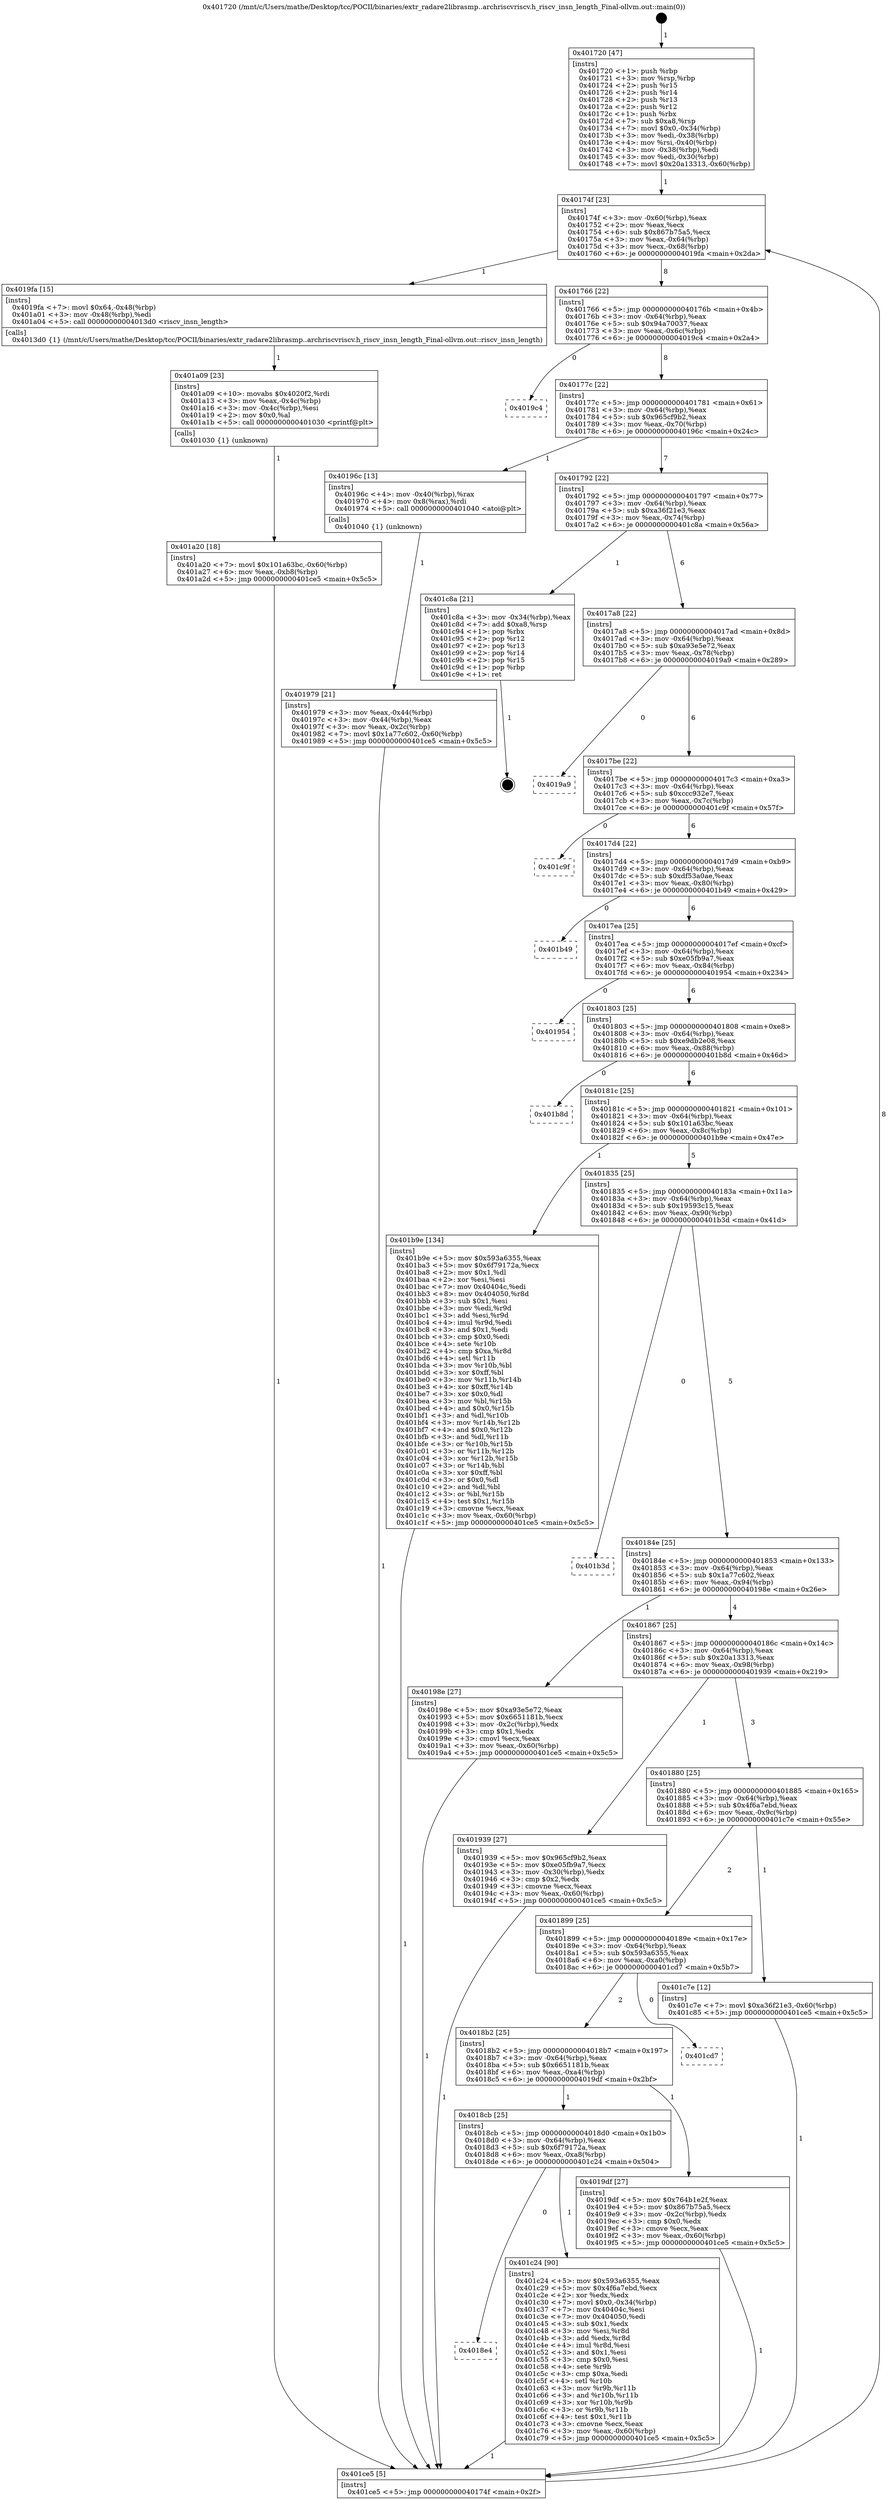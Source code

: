 digraph "0x401720" {
  label = "0x401720 (/mnt/c/Users/mathe/Desktop/tcc/POCII/binaries/extr_radare2librasmp..archriscvriscv.h_riscv_insn_length_Final-ollvm.out::main(0))"
  labelloc = "t"
  node[shape=record]

  Entry [label="",width=0.3,height=0.3,shape=circle,fillcolor=black,style=filled]
  "0x40174f" [label="{
     0x40174f [23]\l
     | [instrs]\l
     &nbsp;&nbsp;0x40174f \<+3\>: mov -0x60(%rbp),%eax\l
     &nbsp;&nbsp;0x401752 \<+2\>: mov %eax,%ecx\l
     &nbsp;&nbsp;0x401754 \<+6\>: sub $0x867b75a5,%ecx\l
     &nbsp;&nbsp;0x40175a \<+3\>: mov %eax,-0x64(%rbp)\l
     &nbsp;&nbsp;0x40175d \<+3\>: mov %ecx,-0x68(%rbp)\l
     &nbsp;&nbsp;0x401760 \<+6\>: je 00000000004019fa \<main+0x2da\>\l
  }"]
  "0x4019fa" [label="{
     0x4019fa [15]\l
     | [instrs]\l
     &nbsp;&nbsp;0x4019fa \<+7\>: movl $0x64,-0x48(%rbp)\l
     &nbsp;&nbsp;0x401a01 \<+3\>: mov -0x48(%rbp),%edi\l
     &nbsp;&nbsp;0x401a04 \<+5\>: call 00000000004013d0 \<riscv_insn_length\>\l
     | [calls]\l
     &nbsp;&nbsp;0x4013d0 \{1\} (/mnt/c/Users/mathe/Desktop/tcc/POCII/binaries/extr_radare2librasmp..archriscvriscv.h_riscv_insn_length_Final-ollvm.out::riscv_insn_length)\l
  }"]
  "0x401766" [label="{
     0x401766 [22]\l
     | [instrs]\l
     &nbsp;&nbsp;0x401766 \<+5\>: jmp 000000000040176b \<main+0x4b\>\l
     &nbsp;&nbsp;0x40176b \<+3\>: mov -0x64(%rbp),%eax\l
     &nbsp;&nbsp;0x40176e \<+5\>: sub $0x94a70037,%eax\l
     &nbsp;&nbsp;0x401773 \<+3\>: mov %eax,-0x6c(%rbp)\l
     &nbsp;&nbsp;0x401776 \<+6\>: je 00000000004019c4 \<main+0x2a4\>\l
  }"]
  Exit [label="",width=0.3,height=0.3,shape=circle,fillcolor=black,style=filled,peripheries=2]
  "0x4019c4" [label="{
     0x4019c4\l
  }", style=dashed]
  "0x40177c" [label="{
     0x40177c [22]\l
     | [instrs]\l
     &nbsp;&nbsp;0x40177c \<+5\>: jmp 0000000000401781 \<main+0x61\>\l
     &nbsp;&nbsp;0x401781 \<+3\>: mov -0x64(%rbp),%eax\l
     &nbsp;&nbsp;0x401784 \<+5\>: sub $0x965cf9b2,%eax\l
     &nbsp;&nbsp;0x401789 \<+3\>: mov %eax,-0x70(%rbp)\l
     &nbsp;&nbsp;0x40178c \<+6\>: je 000000000040196c \<main+0x24c\>\l
  }"]
  "0x4018e4" [label="{
     0x4018e4\l
  }", style=dashed]
  "0x40196c" [label="{
     0x40196c [13]\l
     | [instrs]\l
     &nbsp;&nbsp;0x40196c \<+4\>: mov -0x40(%rbp),%rax\l
     &nbsp;&nbsp;0x401970 \<+4\>: mov 0x8(%rax),%rdi\l
     &nbsp;&nbsp;0x401974 \<+5\>: call 0000000000401040 \<atoi@plt\>\l
     | [calls]\l
     &nbsp;&nbsp;0x401040 \{1\} (unknown)\l
  }"]
  "0x401792" [label="{
     0x401792 [22]\l
     | [instrs]\l
     &nbsp;&nbsp;0x401792 \<+5\>: jmp 0000000000401797 \<main+0x77\>\l
     &nbsp;&nbsp;0x401797 \<+3\>: mov -0x64(%rbp),%eax\l
     &nbsp;&nbsp;0x40179a \<+5\>: sub $0xa36f21e3,%eax\l
     &nbsp;&nbsp;0x40179f \<+3\>: mov %eax,-0x74(%rbp)\l
     &nbsp;&nbsp;0x4017a2 \<+6\>: je 0000000000401c8a \<main+0x56a\>\l
  }"]
  "0x401c24" [label="{
     0x401c24 [90]\l
     | [instrs]\l
     &nbsp;&nbsp;0x401c24 \<+5\>: mov $0x593a6355,%eax\l
     &nbsp;&nbsp;0x401c29 \<+5\>: mov $0x4f6a7ebd,%ecx\l
     &nbsp;&nbsp;0x401c2e \<+2\>: xor %edx,%edx\l
     &nbsp;&nbsp;0x401c30 \<+7\>: movl $0x0,-0x34(%rbp)\l
     &nbsp;&nbsp;0x401c37 \<+7\>: mov 0x40404c,%esi\l
     &nbsp;&nbsp;0x401c3e \<+7\>: mov 0x404050,%edi\l
     &nbsp;&nbsp;0x401c45 \<+3\>: sub $0x1,%edx\l
     &nbsp;&nbsp;0x401c48 \<+3\>: mov %esi,%r8d\l
     &nbsp;&nbsp;0x401c4b \<+3\>: add %edx,%r8d\l
     &nbsp;&nbsp;0x401c4e \<+4\>: imul %r8d,%esi\l
     &nbsp;&nbsp;0x401c52 \<+3\>: and $0x1,%esi\l
     &nbsp;&nbsp;0x401c55 \<+3\>: cmp $0x0,%esi\l
     &nbsp;&nbsp;0x401c58 \<+4\>: sete %r9b\l
     &nbsp;&nbsp;0x401c5c \<+3\>: cmp $0xa,%edi\l
     &nbsp;&nbsp;0x401c5f \<+4\>: setl %r10b\l
     &nbsp;&nbsp;0x401c63 \<+3\>: mov %r9b,%r11b\l
     &nbsp;&nbsp;0x401c66 \<+3\>: and %r10b,%r11b\l
     &nbsp;&nbsp;0x401c69 \<+3\>: xor %r10b,%r9b\l
     &nbsp;&nbsp;0x401c6c \<+3\>: or %r9b,%r11b\l
     &nbsp;&nbsp;0x401c6f \<+4\>: test $0x1,%r11b\l
     &nbsp;&nbsp;0x401c73 \<+3\>: cmovne %ecx,%eax\l
     &nbsp;&nbsp;0x401c76 \<+3\>: mov %eax,-0x60(%rbp)\l
     &nbsp;&nbsp;0x401c79 \<+5\>: jmp 0000000000401ce5 \<main+0x5c5\>\l
  }"]
  "0x401c8a" [label="{
     0x401c8a [21]\l
     | [instrs]\l
     &nbsp;&nbsp;0x401c8a \<+3\>: mov -0x34(%rbp),%eax\l
     &nbsp;&nbsp;0x401c8d \<+7\>: add $0xa8,%rsp\l
     &nbsp;&nbsp;0x401c94 \<+1\>: pop %rbx\l
     &nbsp;&nbsp;0x401c95 \<+2\>: pop %r12\l
     &nbsp;&nbsp;0x401c97 \<+2\>: pop %r13\l
     &nbsp;&nbsp;0x401c99 \<+2\>: pop %r14\l
     &nbsp;&nbsp;0x401c9b \<+2\>: pop %r15\l
     &nbsp;&nbsp;0x401c9d \<+1\>: pop %rbp\l
     &nbsp;&nbsp;0x401c9e \<+1\>: ret\l
  }"]
  "0x4017a8" [label="{
     0x4017a8 [22]\l
     | [instrs]\l
     &nbsp;&nbsp;0x4017a8 \<+5\>: jmp 00000000004017ad \<main+0x8d\>\l
     &nbsp;&nbsp;0x4017ad \<+3\>: mov -0x64(%rbp),%eax\l
     &nbsp;&nbsp;0x4017b0 \<+5\>: sub $0xa93e5e72,%eax\l
     &nbsp;&nbsp;0x4017b5 \<+3\>: mov %eax,-0x78(%rbp)\l
     &nbsp;&nbsp;0x4017b8 \<+6\>: je 00000000004019a9 \<main+0x289\>\l
  }"]
  "0x401a20" [label="{
     0x401a20 [18]\l
     | [instrs]\l
     &nbsp;&nbsp;0x401a20 \<+7\>: movl $0x101a63bc,-0x60(%rbp)\l
     &nbsp;&nbsp;0x401a27 \<+6\>: mov %eax,-0xb8(%rbp)\l
     &nbsp;&nbsp;0x401a2d \<+5\>: jmp 0000000000401ce5 \<main+0x5c5\>\l
  }"]
  "0x4019a9" [label="{
     0x4019a9\l
  }", style=dashed]
  "0x4017be" [label="{
     0x4017be [22]\l
     | [instrs]\l
     &nbsp;&nbsp;0x4017be \<+5\>: jmp 00000000004017c3 \<main+0xa3\>\l
     &nbsp;&nbsp;0x4017c3 \<+3\>: mov -0x64(%rbp),%eax\l
     &nbsp;&nbsp;0x4017c6 \<+5\>: sub $0xccc932e7,%eax\l
     &nbsp;&nbsp;0x4017cb \<+3\>: mov %eax,-0x7c(%rbp)\l
     &nbsp;&nbsp;0x4017ce \<+6\>: je 0000000000401c9f \<main+0x57f\>\l
  }"]
  "0x401a09" [label="{
     0x401a09 [23]\l
     | [instrs]\l
     &nbsp;&nbsp;0x401a09 \<+10\>: movabs $0x4020f2,%rdi\l
     &nbsp;&nbsp;0x401a13 \<+3\>: mov %eax,-0x4c(%rbp)\l
     &nbsp;&nbsp;0x401a16 \<+3\>: mov -0x4c(%rbp),%esi\l
     &nbsp;&nbsp;0x401a19 \<+2\>: mov $0x0,%al\l
     &nbsp;&nbsp;0x401a1b \<+5\>: call 0000000000401030 \<printf@plt\>\l
     | [calls]\l
     &nbsp;&nbsp;0x401030 \{1\} (unknown)\l
  }"]
  "0x401c9f" [label="{
     0x401c9f\l
  }", style=dashed]
  "0x4017d4" [label="{
     0x4017d4 [22]\l
     | [instrs]\l
     &nbsp;&nbsp;0x4017d4 \<+5\>: jmp 00000000004017d9 \<main+0xb9\>\l
     &nbsp;&nbsp;0x4017d9 \<+3\>: mov -0x64(%rbp),%eax\l
     &nbsp;&nbsp;0x4017dc \<+5\>: sub $0xdf53a0ae,%eax\l
     &nbsp;&nbsp;0x4017e1 \<+3\>: mov %eax,-0x80(%rbp)\l
     &nbsp;&nbsp;0x4017e4 \<+6\>: je 0000000000401b49 \<main+0x429\>\l
  }"]
  "0x4018cb" [label="{
     0x4018cb [25]\l
     | [instrs]\l
     &nbsp;&nbsp;0x4018cb \<+5\>: jmp 00000000004018d0 \<main+0x1b0\>\l
     &nbsp;&nbsp;0x4018d0 \<+3\>: mov -0x64(%rbp),%eax\l
     &nbsp;&nbsp;0x4018d3 \<+5\>: sub $0x6f79172a,%eax\l
     &nbsp;&nbsp;0x4018d8 \<+6\>: mov %eax,-0xa8(%rbp)\l
     &nbsp;&nbsp;0x4018de \<+6\>: je 0000000000401c24 \<main+0x504\>\l
  }"]
  "0x401b49" [label="{
     0x401b49\l
  }", style=dashed]
  "0x4017ea" [label="{
     0x4017ea [25]\l
     | [instrs]\l
     &nbsp;&nbsp;0x4017ea \<+5\>: jmp 00000000004017ef \<main+0xcf\>\l
     &nbsp;&nbsp;0x4017ef \<+3\>: mov -0x64(%rbp),%eax\l
     &nbsp;&nbsp;0x4017f2 \<+5\>: sub $0xe05fb9a7,%eax\l
     &nbsp;&nbsp;0x4017f7 \<+6\>: mov %eax,-0x84(%rbp)\l
     &nbsp;&nbsp;0x4017fd \<+6\>: je 0000000000401954 \<main+0x234\>\l
  }"]
  "0x4019df" [label="{
     0x4019df [27]\l
     | [instrs]\l
     &nbsp;&nbsp;0x4019df \<+5\>: mov $0x764b1e2f,%eax\l
     &nbsp;&nbsp;0x4019e4 \<+5\>: mov $0x867b75a5,%ecx\l
     &nbsp;&nbsp;0x4019e9 \<+3\>: mov -0x2c(%rbp),%edx\l
     &nbsp;&nbsp;0x4019ec \<+3\>: cmp $0x0,%edx\l
     &nbsp;&nbsp;0x4019ef \<+3\>: cmove %ecx,%eax\l
     &nbsp;&nbsp;0x4019f2 \<+3\>: mov %eax,-0x60(%rbp)\l
     &nbsp;&nbsp;0x4019f5 \<+5\>: jmp 0000000000401ce5 \<main+0x5c5\>\l
  }"]
  "0x401954" [label="{
     0x401954\l
  }", style=dashed]
  "0x401803" [label="{
     0x401803 [25]\l
     | [instrs]\l
     &nbsp;&nbsp;0x401803 \<+5\>: jmp 0000000000401808 \<main+0xe8\>\l
     &nbsp;&nbsp;0x401808 \<+3\>: mov -0x64(%rbp),%eax\l
     &nbsp;&nbsp;0x40180b \<+5\>: sub $0xe9db2e08,%eax\l
     &nbsp;&nbsp;0x401810 \<+6\>: mov %eax,-0x88(%rbp)\l
     &nbsp;&nbsp;0x401816 \<+6\>: je 0000000000401b8d \<main+0x46d\>\l
  }"]
  "0x4018b2" [label="{
     0x4018b2 [25]\l
     | [instrs]\l
     &nbsp;&nbsp;0x4018b2 \<+5\>: jmp 00000000004018b7 \<main+0x197\>\l
     &nbsp;&nbsp;0x4018b7 \<+3\>: mov -0x64(%rbp),%eax\l
     &nbsp;&nbsp;0x4018ba \<+5\>: sub $0x6651181b,%eax\l
     &nbsp;&nbsp;0x4018bf \<+6\>: mov %eax,-0xa4(%rbp)\l
     &nbsp;&nbsp;0x4018c5 \<+6\>: je 00000000004019df \<main+0x2bf\>\l
  }"]
  "0x401b8d" [label="{
     0x401b8d\l
  }", style=dashed]
  "0x40181c" [label="{
     0x40181c [25]\l
     | [instrs]\l
     &nbsp;&nbsp;0x40181c \<+5\>: jmp 0000000000401821 \<main+0x101\>\l
     &nbsp;&nbsp;0x401821 \<+3\>: mov -0x64(%rbp),%eax\l
     &nbsp;&nbsp;0x401824 \<+5\>: sub $0x101a63bc,%eax\l
     &nbsp;&nbsp;0x401829 \<+6\>: mov %eax,-0x8c(%rbp)\l
     &nbsp;&nbsp;0x40182f \<+6\>: je 0000000000401b9e \<main+0x47e\>\l
  }"]
  "0x401cd7" [label="{
     0x401cd7\l
  }", style=dashed]
  "0x401b9e" [label="{
     0x401b9e [134]\l
     | [instrs]\l
     &nbsp;&nbsp;0x401b9e \<+5\>: mov $0x593a6355,%eax\l
     &nbsp;&nbsp;0x401ba3 \<+5\>: mov $0x6f79172a,%ecx\l
     &nbsp;&nbsp;0x401ba8 \<+2\>: mov $0x1,%dl\l
     &nbsp;&nbsp;0x401baa \<+2\>: xor %esi,%esi\l
     &nbsp;&nbsp;0x401bac \<+7\>: mov 0x40404c,%edi\l
     &nbsp;&nbsp;0x401bb3 \<+8\>: mov 0x404050,%r8d\l
     &nbsp;&nbsp;0x401bbb \<+3\>: sub $0x1,%esi\l
     &nbsp;&nbsp;0x401bbe \<+3\>: mov %edi,%r9d\l
     &nbsp;&nbsp;0x401bc1 \<+3\>: add %esi,%r9d\l
     &nbsp;&nbsp;0x401bc4 \<+4\>: imul %r9d,%edi\l
     &nbsp;&nbsp;0x401bc8 \<+3\>: and $0x1,%edi\l
     &nbsp;&nbsp;0x401bcb \<+3\>: cmp $0x0,%edi\l
     &nbsp;&nbsp;0x401bce \<+4\>: sete %r10b\l
     &nbsp;&nbsp;0x401bd2 \<+4\>: cmp $0xa,%r8d\l
     &nbsp;&nbsp;0x401bd6 \<+4\>: setl %r11b\l
     &nbsp;&nbsp;0x401bda \<+3\>: mov %r10b,%bl\l
     &nbsp;&nbsp;0x401bdd \<+3\>: xor $0xff,%bl\l
     &nbsp;&nbsp;0x401be0 \<+3\>: mov %r11b,%r14b\l
     &nbsp;&nbsp;0x401be3 \<+4\>: xor $0xff,%r14b\l
     &nbsp;&nbsp;0x401be7 \<+3\>: xor $0x0,%dl\l
     &nbsp;&nbsp;0x401bea \<+3\>: mov %bl,%r15b\l
     &nbsp;&nbsp;0x401bed \<+4\>: and $0x0,%r15b\l
     &nbsp;&nbsp;0x401bf1 \<+3\>: and %dl,%r10b\l
     &nbsp;&nbsp;0x401bf4 \<+3\>: mov %r14b,%r12b\l
     &nbsp;&nbsp;0x401bf7 \<+4\>: and $0x0,%r12b\l
     &nbsp;&nbsp;0x401bfb \<+3\>: and %dl,%r11b\l
     &nbsp;&nbsp;0x401bfe \<+3\>: or %r10b,%r15b\l
     &nbsp;&nbsp;0x401c01 \<+3\>: or %r11b,%r12b\l
     &nbsp;&nbsp;0x401c04 \<+3\>: xor %r12b,%r15b\l
     &nbsp;&nbsp;0x401c07 \<+3\>: or %r14b,%bl\l
     &nbsp;&nbsp;0x401c0a \<+3\>: xor $0xff,%bl\l
     &nbsp;&nbsp;0x401c0d \<+3\>: or $0x0,%dl\l
     &nbsp;&nbsp;0x401c10 \<+2\>: and %dl,%bl\l
     &nbsp;&nbsp;0x401c12 \<+3\>: or %bl,%r15b\l
     &nbsp;&nbsp;0x401c15 \<+4\>: test $0x1,%r15b\l
     &nbsp;&nbsp;0x401c19 \<+3\>: cmovne %ecx,%eax\l
     &nbsp;&nbsp;0x401c1c \<+3\>: mov %eax,-0x60(%rbp)\l
     &nbsp;&nbsp;0x401c1f \<+5\>: jmp 0000000000401ce5 \<main+0x5c5\>\l
  }"]
  "0x401835" [label="{
     0x401835 [25]\l
     | [instrs]\l
     &nbsp;&nbsp;0x401835 \<+5\>: jmp 000000000040183a \<main+0x11a\>\l
     &nbsp;&nbsp;0x40183a \<+3\>: mov -0x64(%rbp),%eax\l
     &nbsp;&nbsp;0x40183d \<+5\>: sub $0x19593c15,%eax\l
     &nbsp;&nbsp;0x401842 \<+6\>: mov %eax,-0x90(%rbp)\l
     &nbsp;&nbsp;0x401848 \<+6\>: je 0000000000401b3d \<main+0x41d\>\l
  }"]
  "0x401899" [label="{
     0x401899 [25]\l
     | [instrs]\l
     &nbsp;&nbsp;0x401899 \<+5\>: jmp 000000000040189e \<main+0x17e\>\l
     &nbsp;&nbsp;0x40189e \<+3\>: mov -0x64(%rbp),%eax\l
     &nbsp;&nbsp;0x4018a1 \<+5\>: sub $0x593a6355,%eax\l
     &nbsp;&nbsp;0x4018a6 \<+6\>: mov %eax,-0xa0(%rbp)\l
     &nbsp;&nbsp;0x4018ac \<+6\>: je 0000000000401cd7 \<main+0x5b7\>\l
  }"]
  "0x401b3d" [label="{
     0x401b3d\l
  }", style=dashed]
  "0x40184e" [label="{
     0x40184e [25]\l
     | [instrs]\l
     &nbsp;&nbsp;0x40184e \<+5\>: jmp 0000000000401853 \<main+0x133\>\l
     &nbsp;&nbsp;0x401853 \<+3\>: mov -0x64(%rbp),%eax\l
     &nbsp;&nbsp;0x401856 \<+5\>: sub $0x1a77c602,%eax\l
     &nbsp;&nbsp;0x40185b \<+6\>: mov %eax,-0x94(%rbp)\l
     &nbsp;&nbsp;0x401861 \<+6\>: je 000000000040198e \<main+0x26e\>\l
  }"]
  "0x401c7e" [label="{
     0x401c7e [12]\l
     | [instrs]\l
     &nbsp;&nbsp;0x401c7e \<+7\>: movl $0xa36f21e3,-0x60(%rbp)\l
     &nbsp;&nbsp;0x401c85 \<+5\>: jmp 0000000000401ce5 \<main+0x5c5\>\l
  }"]
  "0x40198e" [label="{
     0x40198e [27]\l
     | [instrs]\l
     &nbsp;&nbsp;0x40198e \<+5\>: mov $0xa93e5e72,%eax\l
     &nbsp;&nbsp;0x401993 \<+5\>: mov $0x6651181b,%ecx\l
     &nbsp;&nbsp;0x401998 \<+3\>: mov -0x2c(%rbp),%edx\l
     &nbsp;&nbsp;0x40199b \<+3\>: cmp $0x1,%edx\l
     &nbsp;&nbsp;0x40199e \<+3\>: cmovl %ecx,%eax\l
     &nbsp;&nbsp;0x4019a1 \<+3\>: mov %eax,-0x60(%rbp)\l
     &nbsp;&nbsp;0x4019a4 \<+5\>: jmp 0000000000401ce5 \<main+0x5c5\>\l
  }"]
  "0x401867" [label="{
     0x401867 [25]\l
     | [instrs]\l
     &nbsp;&nbsp;0x401867 \<+5\>: jmp 000000000040186c \<main+0x14c\>\l
     &nbsp;&nbsp;0x40186c \<+3\>: mov -0x64(%rbp),%eax\l
     &nbsp;&nbsp;0x40186f \<+5\>: sub $0x20a13313,%eax\l
     &nbsp;&nbsp;0x401874 \<+6\>: mov %eax,-0x98(%rbp)\l
     &nbsp;&nbsp;0x40187a \<+6\>: je 0000000000401939 \<main+0x219\>\l
  }"]
  "0x401979" [label="{
     0x401979 [21]\l
     | [instrs]\l
     &nbsp;&nbsp;0x401979 \<+3\>: mov %eax,-0x44(%rbp)\l
     &nbsp;&nbsp;0x40197c \<+3\>: mov -0x44(%rbp),%eax\l
     &nbsp;&nbsp;0x40197f \<+3\>: mov %eax,-0x2c(%rbp)\l
     &nbsp;&nbsp;0x401982 \<+7\>: movl $0x1a77c602,-0x60(%rbp)\l
     &nbsp;&nbsp;0x401989 \<+5\>: jmp 0000000000401ce5 \<main+0x5c5\>\l
  }"]
  "0x401939" [label="{
     0x401939 [27]\l
     | [instrs]\l
     &nbsp;&nbsp;0x401939 \<+5\>: mov $0x965cf9b2,%eax\l
     &nbsp;&nbsp;0x40193e \<+5\>: mov $0xe05fb9a7,%ecx\l
     &nbsp;&nbsp;0x401943 \<+3\>: mov -0x30(%rbp),%edx\l
     &nbsp;&nbsp;0x401946 \<+3\>: cmp $0x2,%edx\l
     &nbsp;&nbsp;0x401949 \<+3\>: cmovne %ecx,%eax\l
     &nbsp;&nbsp;0x40194c \<+3\>: mov %eax,-0x60(%rbp)\l
     &nbsp;&nbsp;0x40194f \<+5\>: jmp 0000000000401ce5 \<main+0x5c5\>\l
  }"]
  "0x401880" [label="{
     0x401880 [25]\l
     | [instrs]\l
     &nbsp;&nbsp;0x401880 \<+5\>: jmp 0000000000401885 \<main+0x165\>\l
     &nbsp;&nbsp;0x401885 \<+3\>: mov -0x64(%rbp),%eax\l
     &nbsp;&nbsp;0x401888 \<+5\>: sub $0x4f6a7ebd,%eax\l
     &nbsp;&nbsp;0x40188d \<+6\>: mov %eax,-0x9c(%rbp)\l
     &nbsp;&nbsp;0x401893 \<+6\>: je 0000000000401c7e \<main+0x55e\>\l
  }"]
  "0x401ce5" [label="{
     0x401ce5 [5]\l
     | [instrs]\l
     &nbsp;&nbsp;0x401ce5 \<+5\>: jmp 000000000040174f \<main+0x2f\>\l
  }"]
  "0x401720" [label="{
     0x401720 [47]\l
     | [instrs]\l
     &nbsp;&nbsp;0x401720 \<+1\>: push %rbp\l
     &nbsp;&nbsp;0x401721 \<+3\>: mov %rsp,%rbp\l
     &nbsp;&nbsp;0x401724 \<+2\>: push %r15\l
     &nbsp;&nbsp;0x401726 \<+2\>: push %r14\l
     &nbsp;&nbsp;0x401728 \<+2\>: push %r13\l
     &nbsp;&nbsp;0x40172a \<+2\>: push %r12\l
     &nbsp;&nbsp;0x40172c \<+1\>: push %rbx\l
     &nbsp;&nbsp;0x40172d \<+7\>: sub $0xa8,%rsp\l
     &nbsp;&nbsp;0x401734 \<+7\>: movl $0x0,-0x34(%rbp)\l
     &nbsp;&nbsp;0x40173b \<+3\>: mov %edi,-0x38(%rbp)\l
     &nbsp;&nbsp;0x40173e \<+4\>: mov %rsi,-0x40(%rbp)\l
     &nbsp;&nbsp;0x401742 \<+3\>: mov -0x38(%rbp),%edi\l
     &nbsp;&nbsp;0x401745 \<+3\>: mov %edi,-0x30(%rbp)\l
     &nbsp;&nbsp;0x401748 \<+7\>: movl $0x20a13313,-0x60(%rbp)\l
  }"]
  Entry -> "0x401720" [label=" 1"]
  "0x40174f" -> "0x4019fa" [label=" 1"]
  "0x40174f" -> "0x401766" [label=" 8"]
  "0x401c8a" -> Exit [label=" 1"]
  "0x401766" -> "0x4019c4" [label=" 0"]
  "0x401766" -> "0x40177c" [label=" 8"]
  "0x401c7e" -> "0x401ce5" [label=" 1"]
  "0x40177c" -> "0x40196c" [label=" 1"]
  "0x40177c" -> "0x401792" [label=" 7"]
  "0x401c24" -> "0x401ce5" [label=" 1"]
  "0x401792" -> "0x401c8a" [label=" 1"]
  "0x401792" -> "0x4017a8" [label=" 6"]
  "0x4018cb" -> "0x4018e4" [label=" 0"]
  "0x4017a8" -> "0x4019a9" [label=" 0"]
  "0x4017a8" -> "0x4017be" [label=" 6"]
  "0x4018cb" -> "0x401c24" [label=" 1"]
  "0x4017be" -> "0x401c9f" [label=" 0"]
  "0x4017be" -> "0x4017d4" [label=" 6"]
  "0x401b9e" -> "0x401ce5" [label=" 1"]
  "0x4017d4" -> "0x401b49" [label=" 0"]
  "0x4017d4" -> "0x4017ea" [label=" 6"]
  "0x401a20" -> "0x401ce5" [label=" 1"]
  "0x4017ea" -> "0x401954" [label=" 0"]
  "0x4017ea" -> "0x401803" [label=" 6"]
  "0x401a09" -> "0x401a20" [label=" 1"]
  "0x401803" -> "0x401b8d" [label=" 0"]
  "0x401803" -> "0x40181c" [label=" 6"]
  "0x4019df" -> "0x401ce5" [label=" 1"]
  "0x40181c" -> "0x401b9e" [label=" 1"]
  "0x40181c" -> "0x401835" [label=" 5"]
  "0x4018b2" -> "0x4018cb" [label=" 1"]
  "0x401835" -> "0x401b3d" [label=" 0"]
  "0x401835" -> "0x40184e" [label=" 5"]
  "0x4019fa" -> "0x401a09" [label=" 1"]
  "0x40184e" -> "0x40198e" [label=" 1"]
  "0x40184e" -> "0x401867" [label=" 4"]
  "0x401899" -> "0x4018b2" [label=" 2"]
  "0x401867" -> "0x401939" [label=" 1"]
  "0x401867" -> "0x401880" [label=" 3"]
  "0x401939" -> "0x401ce5" [label=" 1"]
  "0x401720" -> "0x40174f" [label=" 1"]
  "0x401ce5" -> "0x40174f" [label=" 8"]
  "0x40196c" -> "0x401979" [label=" 1"]
  "0x401979" -> "0x401ce5" [label=" 1"]
  "0x40198e" -> "0x401ce5" [label=" 1"]
  "0x401899" -> "0x401cd7" [label=" 0"]
  "0x401880" -> "0x401c7e" [label=" 1"]
  "0x401880" -> "0x401899" [label=" 2"]
  "0x4018b2" -> "0x4019df" [label=" 1"]
}
